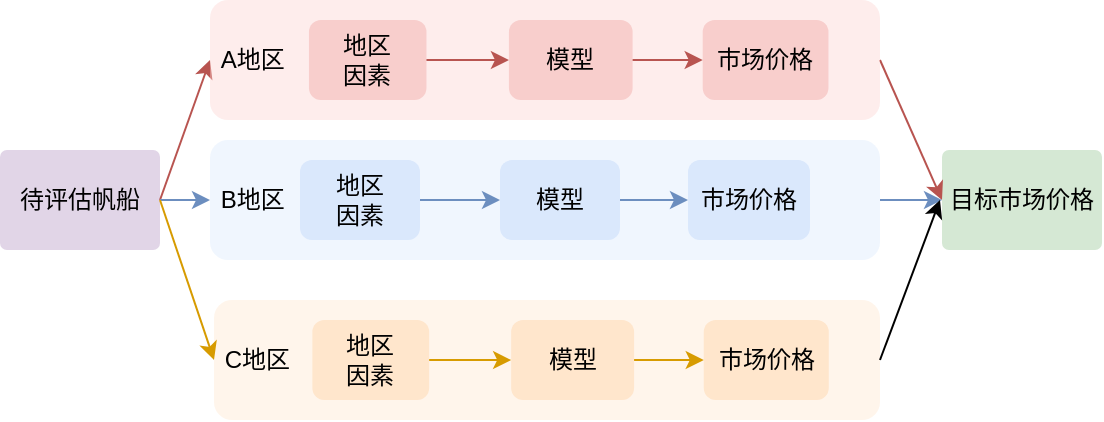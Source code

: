 <mxfile version="21.0.8" type="github">
  <diagram name="第 1 页" id="S1QftpWEGq1zg3Fq66IN">
    <mxGraphModel dx="662" dy="423" grid="1" gridSize="10" guides="1" tooltips="1" connect="1" arrows="1" fold="1" page="1" pageScale="1" pageWidth="827" pageHeight="1169" math="0" shadow="0">
      <root>
        <mxCell id="0" />
        <mxCell id="1" parent="0" />
        <mxCell id="Emok9PFtpWs19b4eqsXd-29" value="&amp;nbsp;B地区" style="rounded=1;whiteSpace=wrap;html=1;fillColor=#dae8fc;align=left;strokeColor=none;opacity=40;" vertex="1" parent="1">
          <mxGeometry x="175" y="160" width="335" height="60" as="geometry" />
        </mxCell>
        <mxCell id="Emok9PFtpWs19b4eqsXd-1" value="待评估帆船" style="rounded=1;whiteSpace=wrap;html=1;fillColor=#e1d5e7;strokeColor=none;arcSize=7;" vertex="1" parent="1">
          <mxGeometry x="70" y="165" width="80" height="50" as="geometry" />
        </mxCell>
        <mxCell id="Emok9PFtpWs19b4eqsXd-5" value="目标市场价格" style="rounded=1;whiteSpace=wrap;html=1;fillColor=#d5e8d4;strokeColor=none;arcSize=7;" vertex="1" parent="1">
          <mxGeometry x="541" y="165" width="80" height="50" as="geometry" />
        </mxCell>
        <mxCell id="Emok9PFtpWs19b4eqsXd-6" value="" style="endArrow=classic;html=1;rounded=0;exitX=1;exitY=0.5;exitDx=0;exitDy=0;entryX=0;entryY=0.5;entryDx=0;entryDy=0;fillColor=#f8cecc;strokeColor=#b85450;" edge="1" parent="1" source="Emok9PFtpWs19b4eqsXd-1" target="Emok9PFtpWs19b4eqsXd-28">
          <mxGeometry width="50" height="50" relative="1" as="geometry">
            <mxPoint x="380" y="290" as="sourcePoint" />
            <mxPoint x="430" y="240" as="targetPoint" />
          </mxGeometry>
        </mxCell>
        <mxCell id="Emok9PFtpWs19b4eqsXd-9" value="" style="endArrow=classic;html=1;rounded=0;exitX=1;exitY=0.5;exitDx=0;exitDy=0;entryX=0;entryY=0.5;entryDx=0;entryDy=0;fillColor=#f8cecc;strokeColor=#b85450;" edge="1" parent="1" source="Emok9PFtpWs19b4eqsXd-28" target="Emok9PFtpWs19b4eqsXd-5">
          <mxGeometry width="50" height="50" relative="1" as="geometry">
            <mxPoint x="380" y="290" as="sourcePoint" />
            <mxPoint x="430" y="240" as="targetPoint" />
          </mxGeometry>
        </mxCell>
        <mxCell id="Emok9PFtpWs19b4eqsXd-13" value="市场价格" style="rounded=1;whiteSpace=wrap;html=1;fillColor=#dae8fc;strokeColor=none;" vertex="1" parent="1">
          <mxGeometry x="414" y="170" width="61" height="40" as="geometry" />
        </mxCell>
        <mxCell id="Emok9PFtpWs19b4eqsXd-15" value="地区&lt;br&gt;因素" style="rounded=1;whiteSpace=wrap;html=1;fillColor=#dae8fc;strokeColor=none;" vertex="1" parent="1">
          <mxGeometry x="220" y="170" width="60" height="40" as="geometry" />
        </mxCell>
        <mxCell id="Emok9PFtpWs19b4eqsXd-18" value="模型" style="rounded=1;whiteSpace=wrap;html=1;fillColor=#dae8fc;strokeColor=none;" vertex="1" parent="1">
          <mxGeometry x="320" y="170" width="60" height="40" as="geometry" />
        </mxCell>
        <mxCell id="Emok9PFtpWs19b4eqsXd-19" value="" style="endArrow=classic;html=1;rounded=0;fillColor=#dae8fc;strokeColor=#6c8ebf;exitX=1;exitY=0.5;exitDx=0;exitDy=0;entryX=0;entryY=0.5;entryDx=0;entryDy=0;" edge="1" parent="1" source="Emok9PFtpWs19b4eqsXd-1" target="Emok9PFtpWs19b4eqsXd-29">
          <mxGeometry width="50" height="50" relative="1" as="geometry">
            <mxPoint x="180" y="190" as="sourcePoint" />
            <mxPoint x="180" y="190" as="targetPoint" />
          </mxGeometry>
        </mxCell>
        <mxCell id="Emok9PFtpWs19b4eqsXd-24" value="" style="endArrow=classic;html=1;rounded=0;exitX=1;exitY=0.5;exitDx=0;exitDy=0;fillColor=#dae8fc;strokeColor=#6c8ebf;" edge="1" parent="1" source="Emok9PFtpWs19b4eqsXd-15" target="Emok9PFtpWs19b4eqsXd-18">
          <mxGeometry width="50" height="50" relative="1" as="geometry">
            <mxPoint x="380" y="220" as="sourcePoint" />
            <mxPoint x="430" y="170" as="targetPoint" />
          </mxGeometry>
        </mxCell>
        <mxCell id="Emok9PFtpWs19b4eqsXd-25" value="" style="endArrow=classic;html=1;rounded=0;exitX=1;exitY=0.5;exitDx=0;exitDy=0;entryX=0;entryY=0.5;entryDx=0;entryDy=0;fillColor=#dae8fc;strokeColor=#6c8ebf;" edge="1" parent="1" source="Emok9PFtpWs19b4eqsXd-18" target="Emok9PFtpWs19b4eqsXd-13">
          <mxGeometry width="50" height="50" relative="1" as="geometry">
            <mxPoint x="380" y="220" as="sourcePoint" />
            <mxPoint x="430" y="170" as="targetPoint" />
          </mxGeometry>
        </mxCell>
        <mxCell id="Emok9PFtpWs19b4eqsXd-26" value="" style="endArrow=classic;html=1;rounded=0;entryX=0;entryY=0.5;entryDx=0;entryDy=0;fillColor=#dae8fc;strokeColor=#6c8ebf;exitX=1;exitY=0.5;exitDx=0;exitDy=0;" edge="1" parent="1" source="Emok9PFtpWs19b4eqsXd-29" target="Emok9PFtpWs19b4eqsXd-5">
          <mxGeometry width="50" height="50" relative="1" as="geometry">
            <mxPoint x="510" y="190" as="sourcePoint" />
            <mxPoint x="430" y="170" as="targetPoint" />
          </mxGeometry>
        </mxCell>
        <mxCell id="Emok9PFtpWs19b4eqsXd-30" value="" style="group" vertex="1" connectable="0" parent="1">
          <mxGeometry x="175" y="90" width="335" height="60" as="geometry" />
        </mxCell>
        <mxCell id="Emok9PFtpWs19b4eqsXd-28" value="&amp;nbsp;A地区" style="rounded=1;whiteSpace=wrap;html=1;fillColor=#FCD2D0;align=left;strokeColor=none;opacity=40;" vertex="1" parent="Emok9PFtpWs19b4eqsXd-30">
          <mxGeometry width="335.0" height="60" as="geometry" />
        </mxCell>
        <mxCell id="Emok9PFtpWs19b4eqsXd-3" value="地区&lt;br&gt;因素" style="rounded=1;whiteSpace=wrap;html=1;fillColor=#f8cecc;strokeColor=none;" vertex="1" parent="Emok9PFtpWs19b4eqsXd-30">
          <mxGeometry x="49.477" y="10" width="58.754" height="40" as="geometry" />
        </mxCell>
        <mxCell id="Emok9PFtpWs19b4eqsXd-4" value="市场价格" style="rounded=1;whiteSpace=wrap;html=1;fillColor=#f8cecc;strokeColor=none;" vertex="1" parent="Emok9PFtpWs19b4eqsXd-30">
          <mxGeometry x="246.354" y="10" width="62.877" height="40" as="geometry" />
        </mxCell>
        <mxCell id="Emok9PFtpWs19b4eqsXd-17" value="模型" style="rounded=1;whiteSpace=wrap;html=1;fillColor=#f8cecc;strokeColor=none;" vertex="1" parent="Emok9PFtpWs19b4eqsXd-30">
          <mxGeometry x="149.462" y="10" width="61.846" height="40" as="geometry" />
        </mxCell>
        <mxCell id="Emok9PFtpWs19b4eqsXd-21" value="" style="endArrow=classic;html=1;rounded=0;exitX=1;exitY=0.5;exitDx=0;exitDy=0;strokeColor=#b85450;fillColor=#f8cecc;" edge="1" parent="Emok9PFtpWs19b4eqsXd-30" source="Emok9PFtpWs19b4eqsXd-3" target="Emok9PFtpWs19b4eqsXd-17">
          <mxGeometry width="50" height="50" relative="1" as="geometry">
            <mxPoint x="211.308" y="130" as="sourcePoint" />
            <mxPoint x="262.846" y="80" as="targetPoint" />
          </mxGeometry>
        </mxCell>
        <mxCell id="Emok9PFtpWs19b4eqsXd-22" value="" style="endArrow=classic;html=1;rounded=0;exitX=1;exitY=0.5;exitDx=0;exitDy=0;entryX=0;entryY=0.5;entryDx=0;entryDy=0;fillColor=#f8cecc;strokeColor=#b85450;" edge="1" parent="Emok9PFtpWs19b4eqsXd-30" source="Emok9PFtpWs19b4eqsXd-17" target="Emok9PFtpWs19b4eqsXd-4">
          <mxGeometry width="50" height="50" relative="1" as="geometry">
            <mxPoint x="211.308" y="130" as="sourcePoint" />
            <mxPoint x="262.846" y="80" as="targetPoint" />
          </mxGeometry>
        </mxCell>
        <mxCell id="Emok9PFtpWs19b4eqsXd-38" value="" style="group;fillColor=#fff2cc;strokeColor=none;opacity=0;" vertex="1" connectable="0" parent="1">
          <mxGeometry x="177" y="240" width="333" height="60" as="geometry" />
        </mxCell>
        <mxCell id="Emok9PFtpWs19b4eqsXd-39" value="&amp;nbsp;C地区" style="rounded=1;whiteSpace=wrap;html=1;fillColor=#ffe6cc;align=left;strokeColor=none;opacity=40;" vertex="1" parent="Emok9PFtpWs19b4eqsXd-38">
          <mxGeometry width="333.0" height="60" as="geometry" />
        </mxCell>
        <mxCell id="Emok9PFtpWs19b4eqsXd-40" value="地区&lt;br&gt;因素" style="rounded=1;whiteSpace=wrap;html=1;fillColor=#ffe6cc;strokeColor=none;" vertex="1" parent="Emok9PFtpWs19b4eqsXd-38">
          <mxGeometry x="49.182" y="10" width="58.403" height="40" as="geometry" />
        </mxCell>
        <mxCell id="Emok9PFtpWs19b4eqsXd-41" value="市场价格" style="rounded=1;whiteSpace=wrap;html=1;fillColor=#ffe6cc;strokeColor=none;" vertex="1" parent="Emok9PFtpWs19b4eqsXd-38">
          <mxGeometry x="244.883" y="10" width="62.502" height="40" as="geometry" />
        </mxCell>
        <mxCell id="Emok9PFtpWs19b4eqsXd-42" value="模型" style="rounded=1;whiteSpace=wrap;html=1;fillColor=#ffe6cc;strokeColor=none;" vertex="1" parent="Emok9PFtpWs19b4eqsXd-38">
          <mxGeometry x="148.569" y="10" width="61.477" height="40" as="geometry" />
        </mxCell>
        <mxCell id="Emok9PFtpWs19b4eqsXd-43" value="" style="endArrow=classic;html=1;rounded=0;exitX=1;exitY=0.5;exitDx=0;exitDy=0;strokeColor=#d79b00;fillColor=#ffe6cc;" edge="1" parent="Emok9PFtpWs19b4eqsXd-38" source="Emok9PFtpWs19b4eqsXd-40" target="Emok9PFtpWs19b4eqsXd-42">
          <mxGeometry width="50" height="50" relative="1" as="geometry">
            <mxPoint x="210.046" y="130" as="sourcePoint" />
            <mxPoint x="261.277" y="80" as="targetPoint" />
          </mxGeometry>
        </mxCell>
        <mxCell id="Emok9PFtpWs19b4eqsXd-44" value="" style="endArrow=classic;html=1;rounded=0;exitX=1;exitY=0.5;exitDx=0;exitDy=0;entryX=0;entryY=0.5;entryDx=0;entryDy=0;fillColor=#ffe6cc;strokeColor=#d79b00;" edge="1" parent="Emok9PFtpWs19b4eqsXd-38" source="Emok9PFtpWs19b4eqsXd-42" target="Emok9PFtpWs19b4eqsXd-41">
          <mxGeometry width="50" height="50" relative="1" as="geometry">
            <mxPoint x="210.046" y="130" as="sourcePoint" />
            <mxPoint x="261.277" y="80" as="targetPoint" />
          </mxGeometry>
        </mxCell>
        <mxCell id="Emok9PFtpWs19b4eqsXd-45" value="" style="endArrow=classic;html=1;rounded=0;exitX=1;exitY=0.5;exitDx=0;exitDy=0;entryX=0;entryY=0.5;entryDx=0;entryDy=0;fillColor=#ffe6cc;strokeColor=#d79b00;" edge="1" parent="1" source="Emok9PFtpWs19b4eqsXd-1" target="Emok9PFtpWs19b4eqsXd-39">
          <mxGeometry width="50" height="50" relative="1" as="geometry">
            <mxPoint x="380" y="210" as="sourcePoint" />
            <mxPoint x="430" y="160" as="targetPoint" />
          </mxGeometry>
        </mxCell>
        <mxCell id="Emok9PFtpWs19b4eqsXd-46" value="" style="endArrow=classic;html=1;rounded=0;exitX=1;exitY=0.5;exitDx=0;exitDy=0;" edge="1" parent="1" source="Emok9PFtpWs19b4eqsXd-39">
          <mxGeometry width="50" height="50" relative="1" as="geometry">
            <mxPoint x="160" y="200" as="sourcePoint" />
            <mxPoint x="540" y="190" as="targetPoint" />
          </mxGeometry>
        </mxCell>
      </root>
    </mxGraphModel>
  </diagram>
</mxfile>
